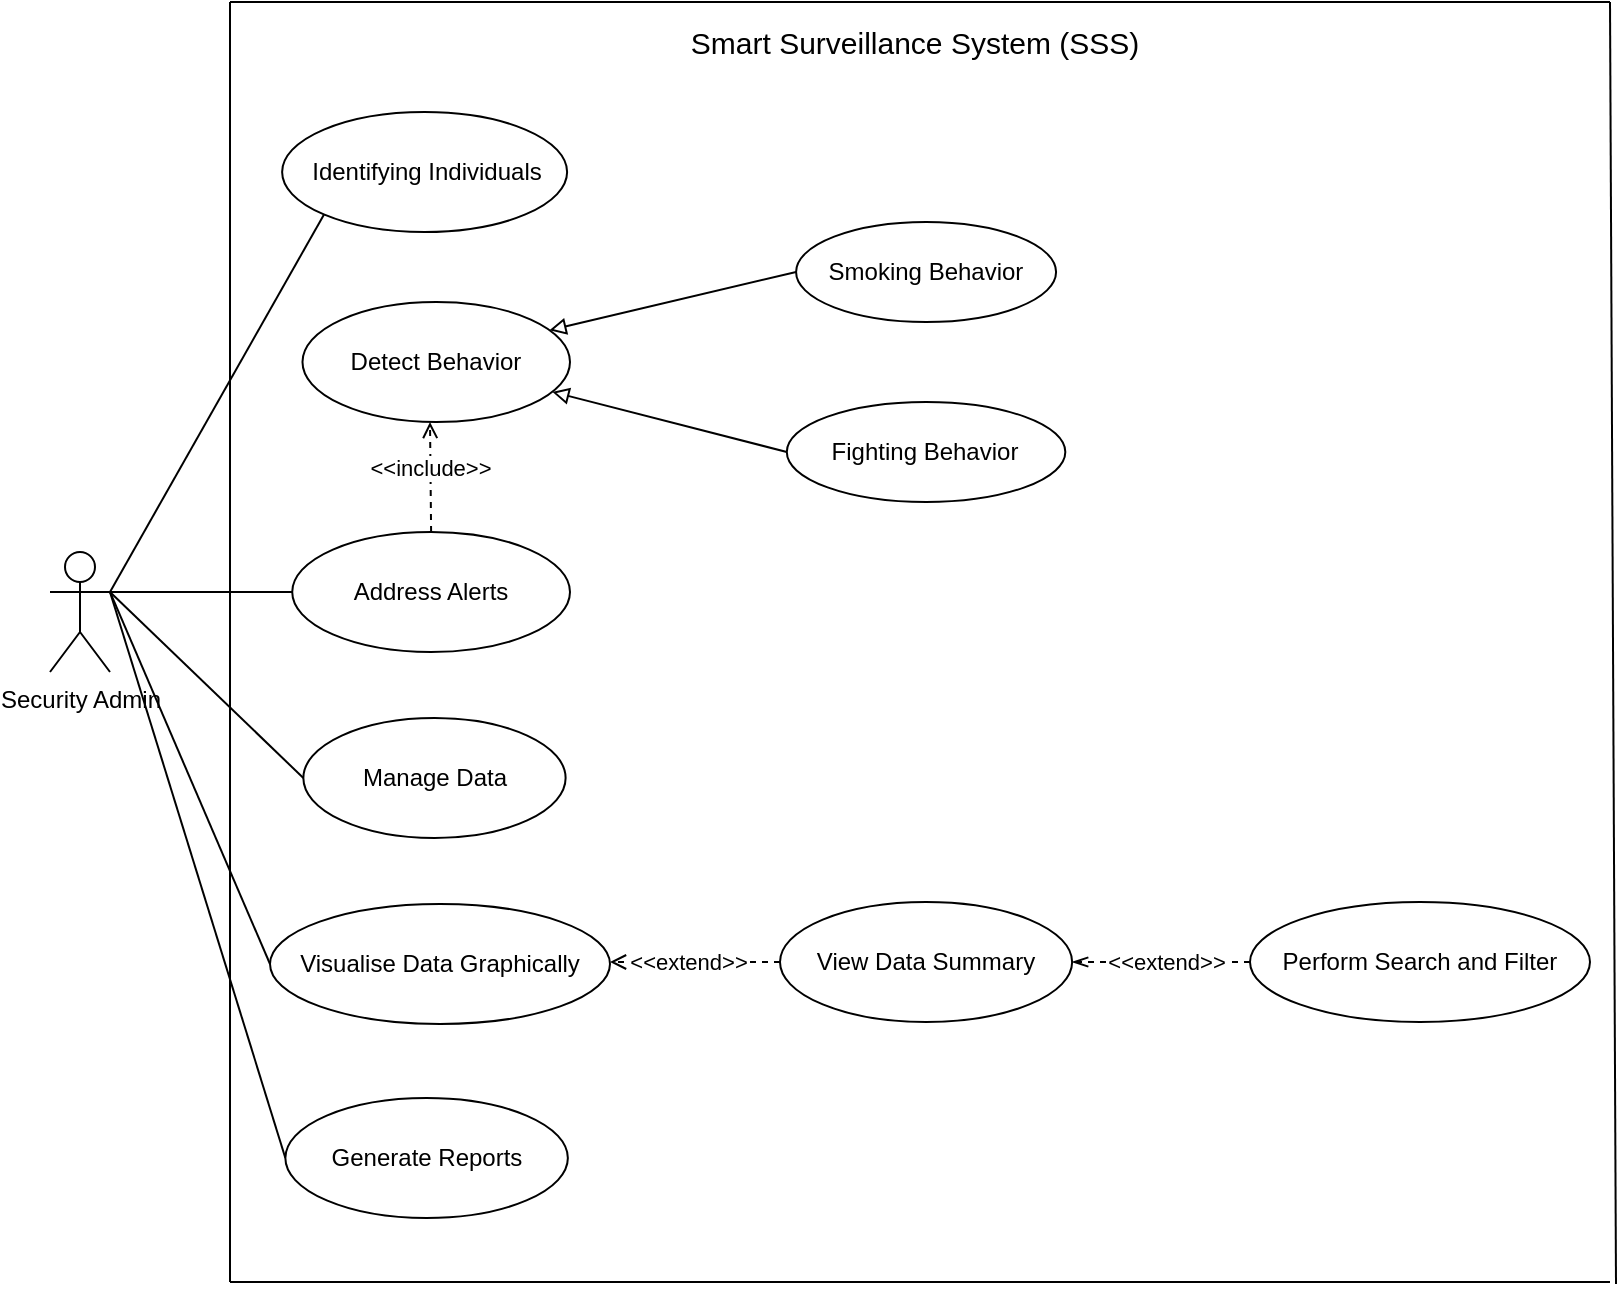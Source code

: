 <mxfile version="24.7.17">
  <diagram name="Page-1" id="6L4y3xJxwarpp4T-dhpy">
    <mxGraphModel dx="1180" dy="742" grid="1" gridSize="10" guides="1" tooltips="1" connect="1" arrows="1" fold="1" page="1" pageScale="1" pageWidth="850" pageHeight="1100" math="0" shadow="0">
      <root>
        <mxCell id="0" />
        <mxCell id="1" parent="0" />
        <mxCell id="W3fN0GhLpMgSu0Gnzsw6-10" style="rounded=0;orthogonalLoop=1;jettySize=auto;html=1;entryX=0;entryY=0.5;entryDx=0;entryDy=0;endArrow=none;endFill=0;exitX=1;exitY=0.333;exitDx=0;exitDy=0;exitPerimeter=0;" parent="1" source="W3fN0GhLpMgSu0Gnzsw6-1" target="W3fN0GhLpMgSu0Gnzsw6-6" edge="1">
          <mxGeometry relative="1" as="geometry" />
        </mxCell>
        <mxCell id="W3fN0GhLpMgSu0Gnzsw6-17" style="rounded=0;orthogonalLoop=1;jettySize=auto;html=1;exitX=1;exitY=0.333;exitDx=0;exitDy=0;exitPerimeter=0;entryX=0;entryY=1;entryDx=0;entryDy=0;endArrow=none;endFill=0;" parent="1" source="W3fN0GhLpMgSu0Gnzsw6-1" target="W3fN0GhLpMgSu0Gnzsw6-13" edge="1">
          <mxGeometry relative="1" as="geometry" />
        </mxCell>
        <mxCell id="W3fN0GhLpMgSu0Gnzsw6-44" style="rounded=0;orthogonalLoop=1;jettySize=auto;html=1;exitX=1;exitY=0.333;exitDx=0;exitDy=0;exitPerimeter=0;entryX=0;entryY=0.5;entryDx=0;entryDy=0;endArrow=none;endFill=0;" parent="1" source="W3fN0GhLpMgSu0Gnzsw6-1" target="W3fN0GhLpMgSu0Gnzsw6-26" edge="1">
          <mxGeometry relative="1" as="geometry" />
        </mxCell>
        <mxCell id="pA9NXz-NvRRUHkqVS-xk-3" style="rounded=0;orthogonalLoop=1;jettySize=auto;html=1;exitX=1;exitY=0.333;exitDx=0;exitDy=0;exitPerimeter=0;entryX=0;entryY=0.5;entryDx=0;entryDy=0;endArrow=none;endFill=0;" parent="1" source="W3fN0GhLpMgSu0Gnzsw6-1" target="pA9NXz-NvRRUHkqVS-xk-2" edge="1">
          <mxGeometry relative="1" as="geometry" />
        </mxCell>
        <mxCell id="W3fN0GhLpMgSu0Gnzsw6-1" value="Security Admin" style="shape=umlActor;verticalLabelPosition=bottom;verticalAlign=top;html=1;outlineConnect=0;" parent="1" vertex="1">
          <mxGeometry x="60" y="1015" width="30" height="60" as="geometry" />
        </mxCell>
        <mxCell id="W3fN0GhLpMgSu0Gnzsw6-6" value="Generate Reports" style="ellipse;whiteSpace=wrap;html=1;" parent="1" vertex="1">
          <mxGeometry x="177.68" y="1288" width="141.25" height="60" as="geometry" />
        </mxCell>
        <mxCell id="W3fN0GhLpMgSu0Gnzsw6-13" value="" style="ellipse;whiteSpace=wrap;html=1;" parent="1" vertex="1">
          <mxGeometry x="176.06" y="795" width="142.5" height="60" as="geometry" />
        </mxCell>
        <mxCell id="W3fN0GhLpMgSu0Gnzsw6-14" value="Identifying Individuals" style="text;html=1;align=center;verticalAlign=middle;whiteSpace=wrap;rounded=0;" parent="1" vertex="1">
          <mxGeometry x="190.04" y="810" width="117" height="30" as="geometry" />
        </mxCell>
        <mxCell id="W3fN0GhLpMgSu0Gnzsw6-24" value="Detect Behavior" style="ellipse;whiteSpace=wrap;html=1;" parent="1" vertex="1">
          <mxGeometry x="186.24" y="890" width="133.76" height="60" as="geometry" />
        </mxCell>
        <mxCell id="W3fN0GhLpMgSu0Gnzsw6-26" value="Manage Data" style="ellipse;whiteSpace=wrap;html=1;" parent="1" vertex="1">
          <mxGeometry x="186.68" y="1098" width="131.13" height="60" as="geometry" />
        </mxCell>
        <mxCell id="W3fN0GhLpMgSu0Gnzsw6-28" value="View Data Summary" style="ellipse;whiteSpace=wrap;html=1;" parent="1" vertex="1">
          <mxGeometry x="425.0" y="1190" width="146.07" height="60" as="geometry" />
        </mxCell>
        <mxCell id="W3fN0GhLpMgSu0Gnzsw6-34" style="rounded=0;orthogonalLoop=1;jettySize=auto;html=1;exitX=0;exitY=0.5;exitDx=0;exitDy=0;entryX=1;entryY=0.5;entryDx=0;entryDy=0;dashed=1;endArrow=openThin;endFill=0;startArrow=none;startFill=0;" parent="1" source="W3fN0GhLpMgSu0Gnzsw6-33" target="W3fN0GhLpMgSu0Gnzsw6-28" edge="1">
          <mxGeometry relative="1" as="geometry">
            <mxPoint x="682.957" y="1120.001" as="sourcePoint" />
            <mxPoint x="570.001" y="1166.04" as="targetPoint" />
          </mxGeometry>
        </mxCell>
        <mxCell id="W3fN0GhLpMgSu0Gnzsw6-47" value="&amp;lt;&amp;lt;extend&amp;gt;&amp;gt;" style="edgeLabel;html=1;align=center;verticalAlign=middle;resizable=0;points=[];" parent="W3fN0GhLpMgSu0Gnzsw6-34" vertex="1" connectable="0">
          <mxGeometry x="0.211" y="1" relative="1" as="geometry">
            <mxPoint x="12" y="-1" as="offset" />
          </mxGeometry>
        </mxCell>
        <mxCell id="W3fN0GhLpMgSu0Gnzsw6-33" value="Perform Search and Filter" style="ellipse;whiteSpace=wrap;html=1;" parent="1" vertex="1">
          <mxGeometry x="660" y="1190" width="170" height="60" as="geometry" />
        </mxCell>
        <mxCell id="W3fN0GhLpMgSu0Gnzsw6-48" value="" style="endArrow=none;html=1;rounded=0;" parent="1" edge="1">
          <mxGeometry width="50" height="50" relative="1" as="geometry">
            <mxPoint x="150" y="740" as="sourcePoint" />
            <mxPoint x="840" y="740" as="targetPoint" />
          </mxGeometry>
        </mxCell>
        <mxCell id="W3fN0GhLpMgSu0Gnzsw6-49" value="" style="endArrow=none;html=1;rounded=0;" parent="1" edge="1">
          <mxGeometry width="50" height="50" relative="1" as="geometry">
            <mxPoint x="150" y="1380" as="sourcePoint" />
            <mxPoint x="840" y="1380" as="targetPoint" />
          </mxGeometry>
        </mxCell>
        <mxCell id="W3fN0GhLpMgSu0Gnzsw6-50" value="" style="endArrow=none;html=1;rounded=0;" parent="1" edge="1">
          <mxGeometry width="50" height="50" relative="1" as="geometry">
            <mxPoint x="150" y="740" as="sourcePoint" />
            <mxPoint x="150" y="1380" as="targetPoint" />
          </mxGeometry>
        </mxCell>
        <mxCell id="W3fN0GhLpMgSu0Gnzsw6-52" value="" style="endArrow=none;html=1;rounded=0;" parent="1" edge="1">
          <mxGeometry width="50" height="50" relative="1" as="geometry">
            <mxPoint x="840" y="740" as="sourcePoint" />
            <mxPoint x="843" y="1381" as="targetPoint" />
          </mxGeometry>
        </mxCell>
        <mxCell id="W3fN0GhLpMgSu0Gnzsw6-53" value="&lt;font style=&quot;font-size: 15px;&quot;&gt;Smart Surveillance System (SSS)&lt;/font&gt;" style="text;html=1;align=center;verticalAlign=middle;resizable=0;points=[];autosize=1;strokeColor=none;fillColor=none;strokeWidth=3;" parent="1" vertex="1">
          <mxGeometry x="367.04" y="745" width="250" height="30" as="geometry" />
        </mxCell>
        <mxCell id="WMcP8OnabsmB0Sx9lopB-10" style="rounded=0;orthogonalLoop=1;jettySize=auto;html=1;exitX=0;exitY=0.5;exitDx=0;exitDy=0;endArrow=block;endFill=0;entryX=0.923;entryY=0.236;entryDx=0;entryDy=0;entryPerimeter=0;" parent="1" source="WMcP8OnabsmB0Sx9lopB-1" target="W3fN0GhLpMgSu0Gnzsw6-24" edge="1">
          <mxGeometry relative="1" as="geometry">
            <mxPoint x="294" y="894" as="targetPoint" />
          </mxGeometry>
        </mxCell>
        <mxCell id="WMcP8OnabsmB0Sx9lopB-1" value="Smoking Behavior" style="ellipse;whiteSpace=wrap;html=1;" parent="1" vertex="1">
          <mxGeometry x="433.04" y="850" width="130" height="50" as="geometry" />
        </mxCell>
        <mxCell id="WMcP8OnabsmB0Sx9lopB-9" style="rounded=0;orthogonalLoop=1;jettySize=auto;html=1;endArrow=block;endFill=0;exitX=0;exitY=0.5;exitDx=0;exitDy=0;" parent="1" source="WMcP8OnabsmB0Sx9lopB-2" target="W3fN0GhLpMgSu0Gnzsw6-24" edge="1">
          <mxGeometry relative="1" as="geometry">
            <mxPoint x="480" y="1046" as="targetPoint" />
            <mxPoint x="428" y="915" as="sourcePoint" />
          </mxGeometry>
        </mxCell>
        <mxCell id="WMcP8OnabsmB0Sx9lopB-2" value="Fighting Behavior" style="ellipse;whiteSpace=wrap;html=1;" parent="1" vertex="1">
          <mxGeometry x="428.41" y="940" width="139.25" height="50" as="geometry" />
        </mxCell>
        <mxCell id="pA9NXz-NvRRUHkqVS-xk-2" value="Visualise Data Graphically" style="ellipse;whiteSpace=wrap;html=1;" parent="1" vertex="1">
          <mxGeometry x="170" y="1191" width="170" height="60" as="geometry" />
        </mxCell>
        <mxCell id="kZXkj4y6AyQtbewPyFvg-7" style="rounded=0;orthogonalLoop=1;jettySize=auto;html=1;exitX=0.5;exitY=0;exitDx=0;exitDy=0;dashed=1;endArrow=open;endFill=0;startArrow=none;startFill=0;" parent="1" source="kZXkj4y6AyQtbewPyFvg-3" edge="1">
          <mxGeometry relative="1" as="geometry">
            <mxPoint x="250" y="950" as="targetPoint" />
          </mxGeometry>
        </mxCell>
        <mxCell id="kZXkj4y6AyQtbewPyFvg-8" value="&amp;lt;&amp;lt;include&amp;gt;&amp;gt;" style="edgeLabel;html=1;align=center;verticalAlign=middle;resizable=0;points=[];" parent="kZXkj4y6AyQtbewPyFvg-7" vertex="1" connectable="0">
          <mxGeometry x="0.172" relative="1" as="geometry">
            <mxPoint as="offset" />
          </mxGeometry>
        </mxCell>
        <mxCell id="kZXkj4y6AyQtbewPyFvg-3" value="Address Alerts" style="ellipse;whiteSpace=wrap;html=1;" parent="1" vertex="1">
          <mxGeometry x="181.11" y="1005" width="138.89" height="60" as="geometry" />
        </mxCell>
        <mxCell id="kZXkj4y6AyQtbewPyFvg-6" style="rounded=0;orthogonalLoop=1;jettySize=auto;html=1;exitX=0;exitY=0.5;exitDx=0;exitDy=0;entryX=1;entryY=0.333;entryDx=0;entryDy=0;entryPerimeter=0;endArrow=none;endFill=0;" parent="1" source="kZXkj4y6AyQtbewPyFvg-3" target="W3fN0GhLpMgSu0Gnzsw6-1" edge="1">
          <mxGeometry relative="1" as="geometry" />
        </mxCell>
        <mxCell id="RcvC-FTjYsaTwc-R68dL-1" style="rounded=0;orthogonalLoop=1;jettySize=auto;html=1;exitX=0;exitY=0.5;exitDx=0;exitDy=0;dashed=1;endArrow=open;endFill=0;startArrow=none;startFill=0;" parent="1" source="W3fN0GhLpMgSu0Gnzsw6-28" edge="1">
          <mxGeometry relative="1" as="geometry">
            <mxPoint x="510" y="1345" as="sourcePoint" />
            <mxPoint x="340" y="1220" as="targetPoint" />
          </mxGeometry>
        </mxCell>
        <mxCell id="RcvC-FTjYsaTwc-R68dL-2" value="&amp;lt;&amp;lt;extend&amp;gt;&amp;gt;" style="edgeLabel;html=1;align=center;verticalAlign=middle;resizable=0;points=[];" parent="RcvC-FTjYsaTwc-R68dL-1" vertex="1" connectable="0">
          <mxGeometry x="0.172" relative="1" as="geometry">
            <mxPoint x="4" as="offset" />
          </mxGeometry>
        </mxCell>
      </root>
    </mxGraphModel>
  </diagram>
</mxfile>
